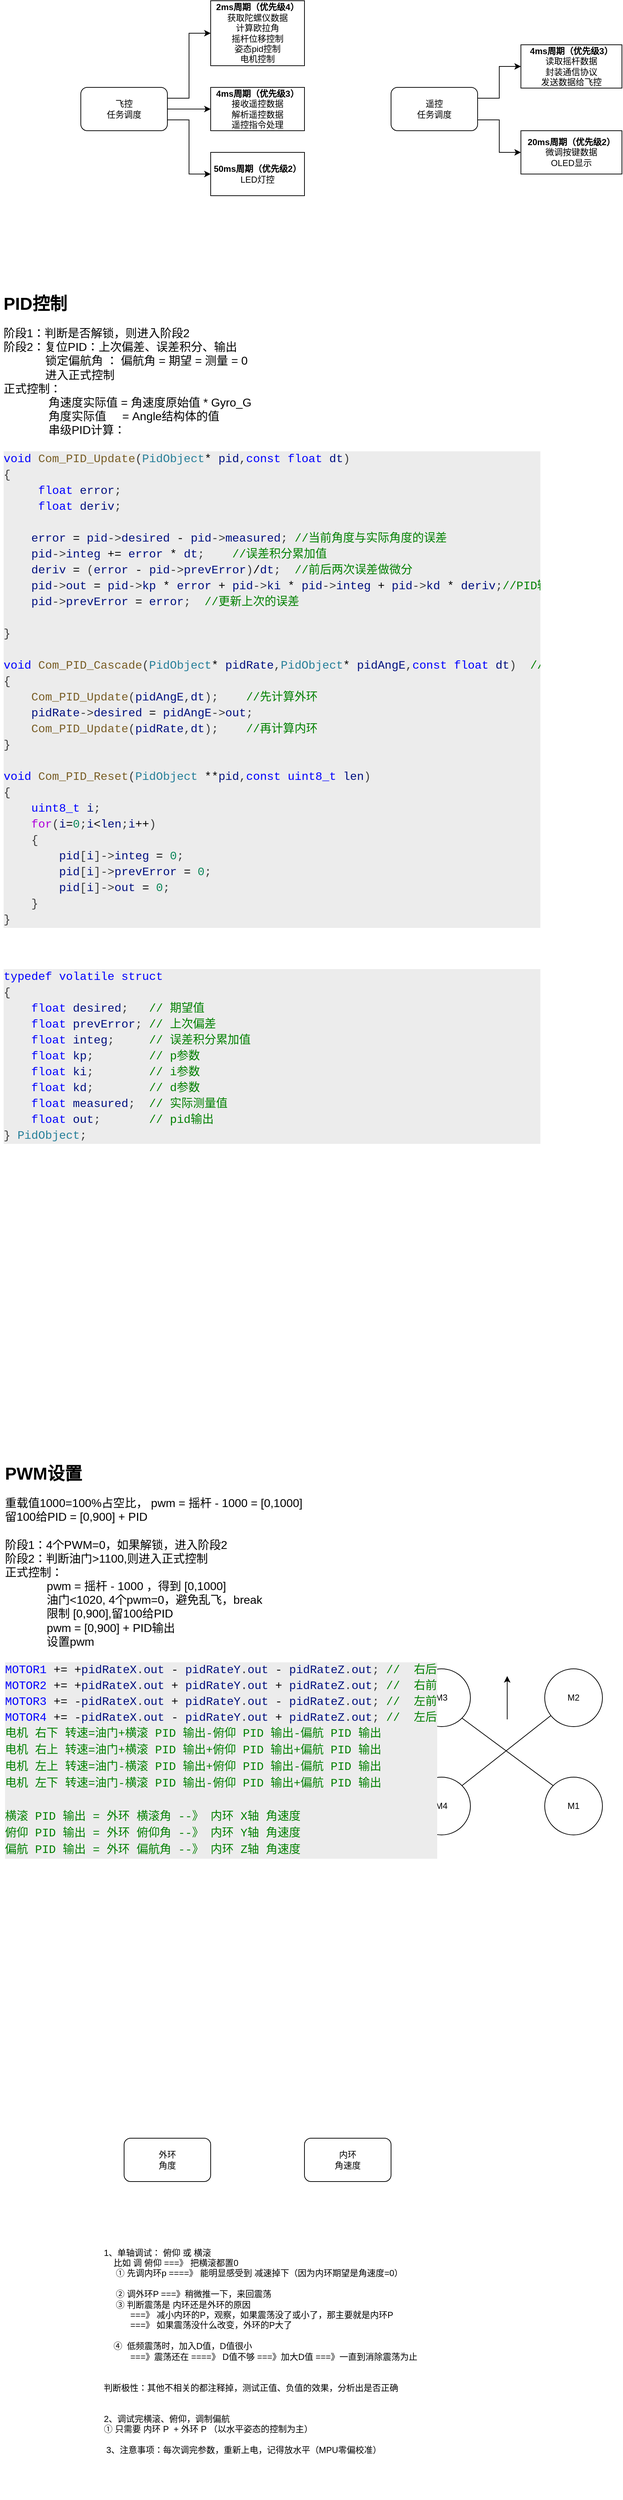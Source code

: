 <mxfile version="12.2.2" type="device" pages="1"><diagram id="qBpUpjj7icxLKavNdOVj" name="第 1 页"><mxGraphModel dx="1010" dy="579" grid="1" gridSize="10" guides="1" tooltips="1" connect="1" arrows="1" fold="1" page="1" pageScale="1" pageWidth="827" pageHeight="1169" math="0" shadow="0"><root><mxCell id="0"/><mxCell id="1" parent="0"/><mxCell id="SMxBksWZD5Vwposa4yzb-23" style="edgeStyle=orthogonalEdgeStyle;rounded=0;orthogonalLoop=1;jettySize=auto;html=1;exitX=1;exitY=0.25;exitDx=0;exitDy=0;entryX=0;entryY=0.5;entryDx=0;entryDy=0;" parent="1" source="SMxBksWZD5Vwposa4yzb-1" target="SMxBksWZD5Vwposa4yzb-3" edge="1"><mxGeometry relative="1" as="geometry"/></mxCell><mxCell id="SMxBksWZD5Vwposa4yzb-24" style="edgeStyle=orthogonalEdgeStyle;rounded=0;orthogonalLoop=1;jettySize=auto;html=1;exitX=1;exitY=0.5;exitDx=0;exitDy=0;entryX=0;entryY=0.5;entryDx=0;entryDy=0;" parent="1" source="SMxBksWZD5Vwposa4yzb-1" target="SMxBksWZD5Vwposa4yzb-4" edge="1"><mxGeometry relative="1" as="geometry"/></mxCell><mxCell id="SMxBksWZD5Vwposa4yzb-25" style="edgeStyle=orthogonalEdgeStyle;rounded=0;orthogonalLoop=1;jettySize=auto;html=1;exitX=1;exitY=0.75;exitDx=0;exitDy=0;entryX=0;entryY=0.5;entryDx=0;entryDy=0;" parent="1" source="SMxBksWZD5Vwposa4yzb-1" target="SMxBksWZD5Vwposa4yzb-7" edge="1"><mxGeometry relative="1" as="geometry"/></mxCell><mxCell id="SMxBksWZD5Vwposa4yzb-1" value="飞控&lt;br&gt;任务调度" style="rounded=1;whiteSpace=wrap;html=1;" parent="1" vertex="1"><mxGeometry x="150" y="230" width="120" height="60" as="geometry"/></mxCell><mxCell id="SMxBksWZD5Vwposa4yzb-3" value="&lt;b&gt;2ms周期（优先级4）&lt;/b&gt;&lt;br&gt;获取陀螺仪数据&lt;br&gt;计算欧拉角&lt;br&gt;摇杆位移控制&lt;br&gt;姿态pid控制&lt;br&gt;电机控制" style="rounded=0;whiteSpace=wrap;html=1;" parent="1" vertex="1"><mxGeometry x="330" y="110" width="130" height="90" as="geometry"/></mxCell><mxCell id="SMxBksWZD5Vwposa4yzb-4" value="&lt;b&gt;4ms周期（优先级3）&lt;/b&gt;&lt;br&gt;接收遥控数据&lt;br&gt;解析遥控数据&lt;br&gt;遥控指令处理" style="rounded=0;whiteSpace=wrap;html=1;" parent="1" vertex="1"><mxGeometry x="330" y="230" width="130" height="60" as="geometry"/></mxCell><mxCell id="SMxBksWZD5Vwposa4yzb-7" value="&lt;b&gt;50ms周期（优先级2）&lt;/b&gt;&lt;br&gt;LED灯控" style="rounded=0;whiteSpace=wrap;html=1;" parent="1" vertex="1"><mxGeometry x="330" y="320" width="130" height="60" as="geometry"/></mxCell><mxCell id="SMxBksWZD5Vwposa4yzb-26" style="edgeStyle=orthogonalEdgeStyle;rounded=0;orthogonalLoop=1;jettySize=auto;html=1;exitX=1;exitY=0.25;exitDx=0;exitDy=0;entryX=0;entryY=0.5;entryDx=0;entryDy=0;" parent="1" source="SMxBksWZD5Vwposa4yzb-8" target="SMxBksWZD5Vwposa4yzb-10" edge="1"><mxGeometry relative="1" as="geometry"/></mxCell><mxCell id="SMxBksWZD5Vwposa4yzb-27" style="edgeStyle=orthogonalEdgeStyle;rounded=0;orthogonalLoop=1;jettySize=auto;html=1;exitX=1;exitY=0.75;exitDx=0;exitDy=0;entryX=0;entryY=0.5;entryDx=0;entryDy=0;" parent="1" source="SMxBksWZD5Vwposa4yzb-8" target="SMxBksWZD5Vwposa4yzb-11" edge="1"><mxGeometry relative="1" as="geometry"/></mxCell><mxCell id="SMxBksWZD5Vwposa4yzb-8" value="遥控&lt;br&gt;任务调度" style="rounded=1;whiteSpace=wrap;html=1;" parent="1" vertex="1"><mxGeometry x="580" y="230" width="120" height="60" as="geometry"/></mxCell><mxCell id="SMxBksWZD5Vwposa4yzb-10" value="&lt;b&gt;4ms周期（优先级3）&lt;br&gt;&lt;/b&gt;读取摇杆数据&lt;br&gt;封装通信协议&lt;br&gt;发送数据给飞控" style="rounded=0;whiteSpace=wrap;html=1;" parent="1" vertex="1"><mxGeometry x="760" y="171" width="140" height="60" as="geometry"/></mxCell><mxCell id="SMxBksWZD5Vwposa4yzb-11" value="&lt;b&gt;20ms周期（优先级2）&lt;/b&gt;&lt;br&gt;微调按键数据&lt;br&gt;OLED显示" style="rounded=0;whiteSpace=wrap;html=1;" parent="1" vertex="1"><mxGeometry x="760" y="290" width="140" height="60" as="geometry"/></mxCell><mxCell id="SMxBksWZD5Vwposa4yzb-28" value="&lt;h1&gt;PID控制&lt;/h1&gt;&lt;div style=&quot;font-size: 16px&quot;&gt;阶段1：判断是否解锁，则进入阶段2&lt;/div&gt;&lt;div style=&quot;font-size: 16px&quot;&gt;阶段2：复位PID：上次偏差、误差积分、输出&lt;/div&gt;&lt;div style=&quot;font-size: 16px&quot;&gt;&amp;nbsp; &amp;nbsp; &amp;nbsp; &amp;nbsp; &amp;nbsp; &amp;nbsp; &amp;nbsp;锁定偏航角 ： 偏航角 = 期望 = 测量 = 0&lt;/div&gt;&lt;div style=&quot;font-size: 16px&quot;&gt;&amp;nbsp; &amp;nbsp; &amp;nbsp; &amp;nbsp; &amp;nbsp; &amp;nbsp; &amp;nbsp;进入正式控制&lt;/div&gt;&lt;div style=&quot;font-size: 16px&quot;&gt;正式控制：&lt;/div&gt;&lt;div style=&quot;font-size: 16px&quot;&gt;&amp;nbsp; &amp;nbsp; &amp;nbsp; &amp;nbsp; &amp;nbsp; &amp;nbsp; &amp;nbsp; 角速度实际值 = 角速度原始值 * Gyro_G&amp;nbsp;&amp;nbsp;&lt;/div&gt;&lt;div style=&quot;font-size: 16px&quot;&gt;&amp;nbsp; &amp;nbsp; &amp;nbsp; &amp;nbsp; &amp;nbsp; &amp;nbsp; &amp;nbsp; 角度实际值&amp;nbsp; &amp;nbsp; &amp;nbsp;= Angle结构体的值&lt;/div&gt;&lt;div style=&quot;font-size: 16px&quot;&gt;&amp;nbsp; &amp;nbsp; &amp;nbsp; &amp;nbsp; &amp;nbsp; &amp;nbsp; &amp;nbsp; 串级PID计算：&amp;nbsp; &amp;nbsp;&lt;/div&gt;&lt;div style=&quot;font-size: 16px&quot;&gt;&lt;br&gt;&lt;/div&gt;&lt;div style=&quot;font-size: 16px&quot;&gt;&lt;div style=&quot;color: rgb(59 , 59 , 59) ; background-color: rgb(236 , 236 , 236) ; font-family: &amp;#34;consolas&amp;#34; , &amp;#34;courier new&amp;#34; , monospace ; line-height: 22px ; white-space: pre&quot;&gt;&lt;div&gt;&lt;span style=&quot;color: #0000ff&quot;&gt;void&lt;/span&gt; &lt;span style=&quot;color: #795e26&quot;&gt;Com_PID_Update&lt;/span&gt;(&lt;span style=&quot;color: #267f99&quot;&gt;PidObject&lt;/span&gt;&lt;span style=&quot;color: #000000&quot;&gt;*&lt;/span&gt; &lt;span style=&quot;color: #001080&quot;&gt;pid&lt;/span&gt;,&lt;span style=&quot;color: #0000ff&quot;&gt;const&lt;/span&gt; &lt;span style=&quot;color: #0000ff&quot;&gt;float&lt;/span&gt; &lt;span style=&quot;color: #001080&quot;&gt;dt&lt;/span&gt;)&lt;/div&gt;&lt;div&gt;{&lt;/div&gt;&lt;div&gt;&amp;nbsp; &amp;nbsp; &amp;nbsp;&lt;span style=&quot;color: #0000ff&quot;&gt;float&lt;/span&gt; &lt;span style=&quot;color: #001080&quot;&gt;error&lt;/span&gt;;&lt;/div&gt;&lt;div&gt;&amp;nbsp; &amp;nbsp; &amp;nbsp;&lt;span style=&quot;color: #0000ff&quot;&gt;float&lt;/span&gt; &lt;span style=&quot;color: #001080&quot;&gt;deriv&lt;/span&gt;;&lt;/div&gt;&lt;div&gt;&amp;nbsp; &amp;nbsp; &lt;/div&gt;&lt;div&gt;&amp;nbsp; &amp;nbsp; &lt;span style=&quot;color: #001080&quot;&gt;error&lt;/span&gt; &lt;span style=&quot;color: #000000&quot;&gt;=&lt;/span&gt; &lt;span style=&quot;color: #001080&quot;&gt;pid&lt;/span&gt;-&amp;gt;&lt;span style=&quot;color: #001080&quot;&gt;desired&lt;/span&gt; &lt;span style=&quot;color: #000000&quot;&gt;-&lt;/span&gt; &lt;span style=&quot;color: #001080&quot;&gt;pid&lt;/span&gt;-&amp;gt;&lt;span style=&quot;color: #001080&quot;&gt;measured&lt;/span&gt;;&lt;span style=&quot;color: #008000&quot;&gt; //当前角度与实际角度的误差&lt;/span&gt;&lt;/div&gt;&lt;div&gt;&amp;nbsp; &amp;nbsp; &lt;span style=&quot;color: #001080&quot;&gt;pid&lt;/span&gt;-&amp;gt;&lt;span style=&quot;color: #001080&quot;&gt;integ&lt;/span&gt; &lt;span style=&quot;color: #000000&quot;&gt;+=&lt;/span&gt; &lt;span style=&quot;color: #001080&quot;&gt;error&lt;/span&gt; &lt;span style=&quot;color: #000000&quot;&gt;*&lt;/span&gt; &lt;span style=&quot;color: #001080&quot;&gt;dt&lt;/span&gt;;&lt;span style=&quot;color: #008000&quot;&gt; &amp;nbsp; &amp;nbsp;//误差积分累加值&lt;/span&gt;&lt;/div&gt;&lt;div&gt;&amp;nbsp; &amp;nbsp; &lt;span style=&quot;color: #001080&quot;&gt;deriv&lt;/span&gt; &lt;span style=&quot;color: #000000&quot;&gt;=&lt;/span&gt; (&lt;span style=&quot;color: #001080&quot;&gt;error&lt;/span&gt; &lt;span style=&quot;color: #000000&quot;&gt;-&lt;/span&gt; &lt;span style=&quot;color: #001080&quot;&gt;pid&lt;/span&gt;-&amp;gt;&lt;span style=&quot;color: #001080&quot;&gt;prevError&lt;/span&gt;)&lt;span style=&quot;color: #000000&quot;&gt;/&lt;/span&gt;&lt;span style=&quot;color: #001080&quot;&gt;dt&lt;/span&gt;;&lt;span style=&quot;color: #008000&quot;&gt; &amp;nbsp;//前后两次误差做微分&lt;/span&gt;&lt;/div&gt;&lt;div&gt;&amp;nbsp; &amp;nbsp; &lt;span style=&quot;color: #001080&quot;&gt;pid&lt;/span&gt;-&amp;gt;&lt;span style=&quot;color: #001080&quot;&gt;out&lt;/span&gt; &lt;span style=&quot;color: #000000&quot;&gt;=&lt;/span&gt; &lt;span style=&quot;color: #001080&quot;&gt;pid&lt;/span&gt;-&amp;gt;&lt;span style=&quot;color: #001080&quot;&gt;kp&lt;/span&gt; &lt;span style=&quot;color: #000000&quot;&gt;*&lt;/span&gt; &lt;span style=&quot;color: #001080&quot;&gt;error&lt;/span&gt; &lt;span style=&quot;color: #000000&quot;&gt;+&lt;/span&gt; &lt;span style=&quot;color: #001080&quot;&gt;pid&lt;/span&gt;-&amp;gt;&lt;span style=&quot;color: #001080&quot;&gt;ki&lt;/span&gt; &lt;span style=&quot;color: #000000&quot;&gt;*&lt;/span&gt; &lt;span style=&quot;color: #001080&quot;&gt;pid&lt;/span&gt;-&amp;gt;&lt;span style=&quot;color: #001080&quot;&gt;integ&lt;/span&gt; &lt;span style=&quot;color: #000000&quot;&gt;+&lt;/span&gt; &lt;span style=&quot;color: #001080&quot;&gt;pid&lt;/span&gt;-&amp;gt;&lt;span style=&quot;color: #001080&quot;&gt;kd&lt;/span&gt; &lt;span style=&quot;color: #000000&quot;&gt;*&lt;/span&gt; &lt;span style=&quot;color: #001080&quot;&gt;deriv&lt;/span&gt;;&lt;span style=&quot;color: #008000&quot;&gt;//PID输出&lt;/span&gt; &lt;/div&gt;&lt;div&gt;&amp;nbsp; &amp;nbsp; &lt;span style=&quot;color: #001080&quot;&gt;pid&lt;/span&gt;-&amp;gt;&lt;span style=&quot;color: #001080&quot;&gt;prevError&lt;/span&gt; &lt;span style=&quot;color: #000000&quot;&gt;=&lt;/span&gt; &lt;span style=&quot;color: #001080&quot;&gt;error&lt;/span&gt;;&lt;span style=&quot;color: #008000&quot;&gt; &amp;nbsp;//更新上次的误差&lt;/span&gt;&lt;/div&gt;&lt;div&gt;&amp;nbsp; &amp;nbsp; &amp;nbsp; &amp;nbsp; &lt;/div&gt;&lt;div&gt;}&lt;/div&gt;&lt;div&gt;&lt;br&gt;&lt;/div&gt;&lt;div&gt;&lt;div style=&quot;font-family: &amp;#34;consolas&amp;#34; , &amp;#34;courier new&amp;#34; , monospace ; line-height: 22px&quot;&gt;&lt;div&gt;&lt;span style=&quot;color: #0000ff&quot;&gt;void&lt;/span&gt; &lt;span style=&quot;color: #795e26&quot;&gt;Com_PID_Cascade&lt;/span&gt;(&lt;span style=&quot;color: #267f99&quot;&gt;PidObject&lt;/span&gt;&lt;span style=&quot;color: #000000&quot;&gt;*&lt;/span&gt; &lt;span style=&quot;color: #001080&quot;&gt;pidRate&lt;/span&gt;,&lt;span style=&quot;color: #267f99&quot;&gt;PidObject&lt;/span&gt;&lt;span style=&quot;color: #000000&quot;&gt;*&lt;/span&gt; &lt;span style=&quot;color: #001080&quot;&gt;pidAngE&lt;/span&gt;,&lt;span style=&quot;color: #0000ff&quot;&gt;const&lt;/span&gt; &lt;span style=&quot;color: #0000ff&quot;&gt;float&lt;/span&gt; &lt;span style=&quot;color: #001080&quot;&gt;dt&lt;/span&gt;)&lt;span style=&quot;color: #008000&quot;&gt; &amp;nbsp;//串级PID&lt;/span&gt;&lt;/div&gt;&lt;div&gt;{ &amp;nbsp; &amp;nbsp;&lt;/div&gt;&lt;div&gt;&amp;nbsp; &amp;nbsp; &lt;span style=&quot;color: #795e26&quot;&gt;Com_PID_Update&lt;/span&gt;(&lt;span style=&quot;color: #001080&quot;&gt;pidAngE&lt;/span&gt;,&lt;span style=&quot;color: #001080&quot;&gt;dt&lt;/span&gt;);&lt;span style=&quot;color: #008000&quot;&gt; &amp;nbsp; &amp;nbsp;//先计算外环&lt;/span&gt;&lt;/div&gt;&lt;div&gt;&amp;nbsp; &amp;nbsp; &lt;span style=&quot;color: #001080&quot;&gt;pidRate&lt;/span&gt;-&amp;gt;&lt;span style=&quot;color: #001080&quot;&gt;desired&lt;/span&gt; &lt;span style=&quot;color: #000000&quot;&gt;=&lt;/span&gt; &lt;span style=&quot;color: #001080&quot;&gt;pidAngE&lt;/span&gt;-&amp;gt;&lt;span style=&quot;color: #001080&quot;&gt;out&lt;/span&gt;;&lt;/div&gt;&lt;div&gt;&amp;nbsp; &amp;nbsp; &lt;span style=&quot;color: #795e26&quot;&gt;Com_PID_Update&lt;/span&gt;(&lt;span style=&quot;color: #001080&quot;&gt;pidRate&lt;/span&gt;,&lt;span style=&quot;color: #001080&quot;&gt;dt&lt;/span&gt;);&lt;span style=&quot;color: #008000&quot;&gt; &amp;nbsp; &amp;nbsp;//再计算内环 &amp;nbsp;&lt;/span&gt;&lt;/div&gt;&lt;div&gt;}&lt;/div&gt;&lt;div&gt;&lt;br&gt;&lt;/div&gt;&lt;div&gt;&lt;div style=&quot;font-family: &amp;#34;consolas&amp;#34; , &amp;#34;courier new&amp;#34; , monospace ; line-height: 22px&quot;&gt;&lt;div&gt;&lt;span style=&quot;color: #0000ff&quot;&gt;void&lt;/span&gt; &lt;span style=&quot;color: #795e26&quot;&gt;Com_PID_Reset&lt;/span&gt;(&lt;span style=&quot;color: #267f99&quot;&gt;PidObject&lt;/span&gt; &lt;span style=&quot;color: #000000&quot;&gt;**&lt;/span&gt;&lt;span style=&quot;color: #001080&quot;&gt;pid&lt;/span&gt;,&lt;span style=&quot;color: #0000ff&quot;&gt;const&lt;/span&gt; &lt;span style=&quot;color: #0000ff&quot;&gt;uint8_t&lt;/span&gt; &lt;span style=&quot;color: #001080&quot;&gt;len&lt;/span&gt;)&lt;/div&gt;&lt;div&gt;{&lt;/div&gt;&lt;div&gt;&amp;nbsp; &amp;nbsp; &lt;span style=&quot;color: #0000ff&quot;&gt;uint8_t&lt;/span&gt; &lt;span style=&quot;color: #001080&quot;&gt;i&lt;/span&gt;;&lt;/div&gt;&lt;div&gt;&amp;nbsp; &amp;nbsp; &lt;span style=&quot;color: #af00db&quot;&gt;for&lt;/span&gt;(&lt;span style=&quot;color: #001080&quot;&gt;i&lt;/span&gt;&lt;span style=&quot;color: #000000&quot;&gt;=&lt;/span&gt;&lt;span style=&quot;color: #098658&quot;&gt;0&lt;/span&gt;;&lt;span style=&quot;color: #001080&quot;&gt;i&lt;/span&gt;&lt;span style=&quot;color: #000000&quot;&gt;&amp;lt;&lt;/span&gt;&lt;span style=&quot;color: #001080&quot;&gt;len&lt;/span&gt;;&lt;span style=&quot;color: #001080&quot;&gt;i&lt;/span&gt;&lt;span style=&quot;color: #000000&quot;&gt;++&lt;/span&gt;)&lt;/div&gt;&lt;div&gt;&amp;nbsp; &amp;nbsp; {&lt;/div&gt;&lt;div&gt;&amp;nbsp; &amp;nbsp; &amp;nbsp; &amp;nbsp; &lt;span style=&quot;color: #001080&quot;&gt;pid&lt;/span&gt;[&lt;span style=&quot;color: #001080&quot;&gt;i&lt;/span&gt;]-&amp;gt;&lt;span style=&quot;color: #001080&quot;&gt;integ&lt;/span&gt; &lt;span style=&quot;color: #000000&quot;&gt;=&lt;/span&gt; &lt;span style=&quot;color: #098658&quot;&gt;0&lt;/span&gt;;&lt;/div&gt;&lt;div&gt;&amp;nbsp; &amp;nbsp; &amp;nbsp; &amp;nbsp; &lt;span style=&quot;color: #001080&quot;&gt;pid&lt;/span&gt;[&lt;span style=&quot;color: #001080&quot;&gt;i&lt;/span&gt;]-&amp;gt;&lt;span style=&quot;color: #001080&quot;&gt;prevError&lt;/span&gt; &lt;span style=&quot;color: #000000&quot;&gt;=&lt;/span&gt; &lt;span style=&quot;color: #098658&quot;&gt;0&lt;/span&gt;;&lt;/div&gt;&lt;div&gt;&amp;nbsp; &amp;nbsp; &amp;nbsp; &amp;nbsp; &lt;span style=&quot;color: #001080&quot;&gt;pid&lt;/span&gt;[&lt;span style=&quot;color: #001080&quot;&gt;i&lt;/span&gt;]-&amp;gt;&lt;span style=&quot;color: #001080&quot;&gt;out&lt;/span&gt; &lt;span style=&quot;color: #000000&quot;&gt;=&lt;/span&gt; &lt;span style=&quot;color: #098658&quot;&gt;0&lt;/span&gt;;&lt;/div&gt;&lt;div&gt;&amp;nbsp; &amp;nbsp; }&lt;/div&gt;&lt;div&gt;}&lt;/div&gt;&lt;/div&gt;&lt;/div&gt;&lt;/div&gt;&lt;/div&gt;&lt;/div&gt;&lt;/div&gt;&lt;div style=&quot;font-size: 16px&quot;&gt;&lt;br&gt;&lt;/div&gt;&lt;div style=&quot;font-size: 16px&quot;&gt;&lt;br&gt;&lt;/div&gt;&lt;div style=&quot;font-size: 16px&quot;&gt;&lt;br&gt;&lt;/div&gt;&lt;div style=&quot;font-size: 16px&quot;&gt;&lt;div style=&quot;color: rgb(59 , 59 , 59) ; background-color: rgb(236 , 236 , 236) ; font-family: &amp;#34;consolas&amp;#34; , &amp;#34;courier new&amp;#34; , monospace ; line-height: 22px ; white-space: pre&quot;&gt;&lt;div&gt;&lt;span style=&quot;color: #0000ff&quot;&gt;typedef&lt;/span&gt; &lt;span style=&quot;color: #0000ff&quot;&gt;volatile&lt;/span&gt; &lt;span style=&quot;color: #0000ff&quot;&gt;struct&lt;/span&gt;&lt;/div&gt;&lt;div&gt;{&lt;/div&gt;&lt;div&gt;&amp;nbsp; &amp;nbsp; &lt;span style=&quot;color: #0000ff&quot;&gt;float&lt;/span&gt; &lt;span style=&quot;color: #001080&quot;&gt;desired&lt;/span&gt;;&lt;span style=&quot;color: #008000&quot;&gt; &amp;nbsp; // 期望值&lt;/span&gt;&lt;/div&gt;&lt;div&gt;&amp;nbsp; &amp;nbsp; &lt;span style=&quot;color: #0000ff&quot;&gt;float&lt;/span&gt; &lt;span style=&quot;color: #001080&quot;&gt;prevError&lt;/span&gt;;&lt;span style=&quot;color: #008000&quot;&gt; // 上次偏差&lt;/span&gt;&lt;/div&gt;&lt;div&gt;&amp;nbsp; &amp;nbsp; &lt;span style=&quot;color: #0000ff&quot;&gt;float&lt;/span&gt; &lt;span style=&quot;color: #001080&quot;&gt;integ&lt;/span&gt;;&lt;span style=&quot;color: #008000&quot;&gt; &amp;nbsp; &amp;nbsp; // 误差积分累加值&lt;/span&gt;&lt;/div&gt;&lt;div&gt;&amp;nbsp; &amp;nbsp; &lt;span style=&quot;color: #0000ff&quot;&gt;float&lt;/span&gt; &lt;span style=&quot;color: #001080&quot;&gt;kp&lt;/span&gt;;&lt;span style=&quot;color: #008000&quot;&gt; &amp;nbsp; &amp;nbsp; &amp;nbsp; &amp;nbsp;// p参数&lt;/span&gt;&lt;/div&gt;&lt;div&gt;&amp;nbsp; &amp;nbsp; &lt;span style=&quot;color: #0000ff&quot;&gt;float&lt;/span&gt; &lt;span style=&quot;color: #001080&quot;&gt;ki&lt;/span&gt;;&lt;span style=&quot;color: #008000&quot;&gt; &amp;nbsp; &amp;nbsp; &amp;nbsp; &amp;nbsp;// i参数&lt;/span&gt;&lt;/div&gt;&lt;div&gt;&amp;nbsp; &amp;nbsp; &lt;span style=&quot;color: #0000ff&quot;&gt;float&lt;/span&gt; &lt;span style=&quot;color: #001080&quot;&gt;kd&lt;/span&gt;;&lt;span style=&quot;color: #008000&quot;&gt; &amp;nbsp; &amp;nbsp; &amp;nbsp; &amp;nbsp;// d参数&lt;/span&gt;&lt;/div&gt;&lt;div&gt;&amp;nbsp; &amp;nbsp; &lt;span style=&quot;color: #0000ff&quot;&gt;float&lt;/span&gt; &lt;span style=&quot;color: #001080&quot;&gt;measured&lt;/span&gt;;&lt;span style=&quot;color: #008000&quot;&gt; &amp;nbsp;// 实际测量值&lt;/span&gt;&lt;/div&gt;&lt;div&gt;&amp;nbsp; &amp;nbsp; &lt;span style=&quot;color: #0000ff&quot;&gt;float&lt;/span&gt; &lt;span style=&quot;color: #001080&quot;&gt;out&lt;/span&gt;;&lt;span style=&quot;color: #008000&quot;&gt; &amp;nbsp; &amp;nbsp; &amp;nbsp; // pid输出&lt;/span&gt;&lt;/div&gt;&lt;div&gt;} &lt;span style=&quot;color: #267f99&quot;&gt;PidObject&lt;/span&gt;;&lt;/div&gt;&lt;/div&gt;&lt;/div&gt;" style="text;html=1;strokeColor=none;fillColor=none;spacing=5;spacingTop=-20;whiteSpace=wrap;overflow=hidden;rounded=0;" parent="1" vertex="1"><mxGeometry x="38" y="510" width="752" height="1210" as="geometry"/></mxCell><mxCell id="SMxBksWZD5Vwposa4yzb-22" value="" style="group" parent="1" vertex="1" connectable="0"><mxGeometry x="610" y="2420" width="263" height="290" as="geometry"/></mxCell><mxCell id="SMxBksWZD5Vwposa4yzb-13" value="M1" style="ellipse;whiteSpace=wrap;html=1;aspect=fixed;" parent="SMxBksWZD5Vwposa4yzb-22" vertex="1"><mxGeometry x="183" y="150" width="80" height="80" as="geometry"/></mxCell><mxCell id="SMxBksWZD5Vwposa4yzb-14" value="M2" style="ellipse;whiteSpace=wrap;html=1;aspect=fixed;" parent="SMxBksWZD5Vwposa4yzb-22" vertex="1"><mxGeometry x="183" width="80" height="80" as="geometry"/></mxCell><mxCell id="SMxBksWZD5Vwposa4yzb-15" value="M3" style="ellipse;whiteSpace=wrap;html=1;aspect=fixed;" parent="SMxBksWZD5Vwposa4yzb-22" vertex="1"><mxGeometry width="80" height="80" as="geometry"/></mxCell><mxCell id="SMxBksWZD5Vwposa4yzb-16" value="M4" style="ellipse;whiteSpace=wrap;html=1;aspect=fixed;" parent="SMxBksWZD5Vwposa4yzb-22" vertex="1"><mxGeometry y="150" width="80" height="80" as="geometry"/></mxCell><mxCell id="SMxBksWZD5Vwposa4yzb-17" value="" style="endArrow=none;html=1;exitX=1;exitY=0;exitDx=0;exitDy=0;" parent="SMxBksWZD5Vwposa4yzb-22" source="SMxBksWZD5Vwposa4yzb-16" target="SMxBksWZD5Vwposa4yzb-14" edge="1"><mxGeometry width="50" height="50" relative="1" as="geometry"><mxPoint x="110" y="160" as="sourcePoint"/><mxPoint x="160" y="110" as="targetPoint"/></mxGeometry></mxCell><mxCell id="SMxBksWZD5Vwposa4yzb-20" value="" style="endArrow=none;html=1;exitX=1;exitY=1;exitDx=0;exitDy=0;entryX=0;entryY=0;entryDx=0;entryDy=0;" parent="SMxBksWZD5Vwposa4yzb-22" source="SMxBksWZD5Vwposa4yzb-15" target="SMxBksWZD5Vwposa4yzb-13" edge="1"><mxGeometry width="50" height="50" relative="1" as="geometry"><mxPoint x="130" y="175" as="sourcePoint"/><mxPoint x="180" y="125" as="targetPoint"/></mxGeometry></mxCell><mxCell id="SMxBksWZD5Vwposa4yzb-21" value="" style="endArrow=classic;html=1;" parent="SMxBksWZD5Vwposa4yzb-22" edge="1"><mxGeometry width="50" height="50" relative="1" as="geometry"><mxPoint x="131" y="70" as="sourcePoint"/><mxPoint x="131" y="10" as="targetPoint"/></mxGeometry></mxCell><mxCell id="SMxBksWZD5Vwposa4yzb-12" value="&lt;h1&gt;PWM设置&lt;/h1&gt;&lt;div style=&quot;font-size: 16px&quot;&gt;&lt;font style=&quot;font-size: 16px&quot;&gt;重载值1000=100%占空比， pwm = 摇杆 - 1000 = [0,1000]&amp;nbsp;&amp;nbsp;&lt;/font&gt;&lt;/div&gt;&lt;div style=&quot;font-size: 16px&quot;&gt;&lt;font style=&quot;font-size: 16px&quot;&gt;留100给PID = [0,900] + PID&lt;/font&gt;&lt;/div&gt;&lt;div style=&quot;font-size: 16px&quot;&gt;&lt;font style=&quot;font-size: 16px&quot;&gt;&lt;br&gt;&lt;/font&gt;&lt;/div&gt;&lt;div style=&quot;font-size: 16px&quot;&gt;阶段1：4个PWM=0，如果解锁，进入阶段2&lt;/div&gt;&lt;div style=&quot;font-size: 16px&quot;&gt;阶段2：判断油门&amp;gt;1100,则进入正式控制&lt;/div&gt;&lt;div style=&quot;font-size: 16px&quot;&gt;正式控制：&lt;/div&gt;&lt;div style=&quot;font-size: 16px&quot;&gt;&amp;nbsp; &amp;nbsp; &amp;nbsp; &amp;nbsp; &amp;nbsp; &amp;nbsp; &amp;nbsp;pwm = 摇杆 - 1000 ，得到 [0,1000]&lt;/div&gt;&lt;div style=&quot;font-size: 16px&quot;&gt;&amp;nbsp; &amp;nbsp; &amp;nbsp; &amp;nbsp; &amp;nbsp; &amp;nbsp; &amp;nbsp;油门&amp;lt;1020, 4个pwm=0，避免乱飞，break&lt;/div&gt;&lt;div style=&quot;font-size: 16px&quot;&gt;&amp;nbsp; &amp;nbsp; &amp;nbsp; &amp;nbsp; &amp;nbsp; &amp;nbsp; &amp;nbsp;限制 [0,900],留100给PID&lt;/div&gt;&lt;div style=&quot;font-size: 16px&quot;&gt;&amp;nbsp; &amp;nbsp; &amp;nbsp; &amp;nbsp; &amp;nbsp; &amp;nbsp; &amp;nbsp;pwm = [0,900] + PID输出&lt;/div&gt;&lt;div style=&quot;font-size: 16px&quot;&gt;&amp;nbsp; &amp;nbsp; &amp;nbsp; &amp;nbsp; &amp;nbsp; &amp;nbsp; &amp;nbsp;设置pwm&lt;span&gt;&amp;nbsp; &amp;nbsp; &amp;nbsp; &amp;nbsp; &amp;nbsp; &amp;nbsp; &amp;nbsp;&lt;/span&gt;&lt;/div&gt;&lt;div style=&quot;font-size: 16px&quot;&gt;&lt;br&gt;&lt;/div&gt;&lt;div&gt;&lt;div style=&quot;background-color: rgb(236 , 236 , 236) ; line-height: 22px&quot;&gt;&lt;div style=&quot;color: rgb(59 , 59 , 59) ; font-family: &amp;#34;consolas&amp;#34; , &amp;#34;courier new&amp;#34; , monospace ; font-size: 16px ; white-space: pre&quot;&gt;&lt;span style=&quot;color: #0000ff&quot;&gt;MOTOR1&lt;/span&gt; &lt;span style=&quot;color: #000000&quot;&gt;+=&lt;/span&gt; &lt;span style=&quot;color: #000000&quot;&gt;+&lt;/span&gt;&lt;span style=&quot;color: #001080&quot;&gt;pidRateX&lt;/span&gt;.&lt;span style=&quot;color: #001080&quot;&gt;out&lt;/span&gt; &lt;span style=&quot;color: #000000&quot;&gt;-&lt;/span&gt; &lt;span style=&quot;color: #001080&quot;&gt;pidRateY&lt;/span&gt;.&lt;span style=&quot;color: #001080&quot;&gt;out&lt;/span&gt; &lt;span style=&quot;color: #000000&quot;&gt;-&lt;/span&gt; &lt;span style=&quot;color: #001080&quot;&gt;pidRateZ&lt;/span&gt;.&lt;span style=&quot;color: #001080&quot;&gt;out&lt;/span&gt;;&lt;span style=&quot;color: #008000&quot;&gt; // &amp;nbsp;右后&lt;/span&gt;&lt;/div&gt;&lt;div style=&quot;color: rgb(59 , 59 , 59) ; font-family: &amp;#34;consolas&amp;#34; , &amp;#34;courier new&amp;#34; , monospace ; font-size: 16px ; white-space: pre&quot;&gt;&lt;span style=&quot;color: #0000ff&quot;&gt;MOTOR2&lt;/span&gt; &lt;span style=&quot;color: #000000&quot;&gt;+=&lt;/span&gt; &lt;span style=&quot;color: #000000&quot;&gt;+&lt;/span&gt;&lt;span style=&quot;color: #001080&quot;&gt;pidRateX&lt;/span&gt;.&lt;span style=&quot;color: #001080&quot;&gt;out&lt;/span&gt; &lt;span style=&quot;color: #000000&quot;&gt;+&lt;/span&gt; &lt;span style=&quot;color: #001080&quot;&gt;pidRateY&lt;/span&gt;.&lt;span style=&quot;color: #001080&quot;&gt;out&lt;/span&gt; &lt;span style=&quot;color: #000000&quot;&gt;+&lt;/span&gt; &lt;span style=&quot;color: #001080&quot;&gt;pidRateZ&lt;/span&gt;.&lt;span style=&quot;color: #001080&quot;&gt;out&lt;/span&gt;;&lt;span style=&quot;color: #008000&quot;&gt; // &amp;nbsp;右前&lt;/span&gt;&lt;/div&gt;&lt;div style=&quot;color: rgb(59 , 59 , 59) ; font-family: &amp;#34;consolas&amp;#34; , &amp;#34;courier new&amp;#34; , monospace ; font-size: 16px ; white-space: pre&quot;&gt;&lt;span style=&quot;color: #0000ff&quot;&gt;MOTOR3&lt;/span&gt; &lt;span style=&quot;color: #000000&quot;&gt;+=&lt;/span&gt; &lt;span style=&quot;color: #000000&quot;&gt;-&lt;/span&gt;&lt;span style=&quot;color: #001080&quot;&gt;pidRateX&lt;/span&gt;.&lt;span style=&quot;color: #001080&quot;&gt;out&lt;/span&gt; &lt;span style=&quot;color: #000000&quot;&gt;+&lt;/span&gt; &lt;span style=&quot;color: #001080&quot;&gt;pidRateY&lt;/span&gt;.&lt;span style=&quot;color: #001080&quot;&gt;out&lt;/span&gt; &lt;span style=&quot;color: #000000&quot;&gt;-&lt;/span&gt; &lt;span style=&quot;color: #001080&quot;&gt;pidRateZ&lt;/span&gt;.&lt;span style=&quot;color: #001080&quot;&gt;out&lt;/span&gt;;&lt;span style=&quot;color: #008000&quot;&gt; // &amp;nbsp;左前&lt;/span&gt;&lt;/div&gt;&lt;div style=&quot;color: rgb(59 , 59 , 59) ; font-family: &amp;#34;consolas&amp;#34; , &amp;#34;courier new&amp;#34; , monospace ; font-size: 16px ; white-space: pre&quot;&gt;&lt;span style=&quot;color: #0000ff&quot;&gt;MOTOR4&lt;/span&gt; &lt;span style=&quot;color: #000000&quot;&gt;+=&lt;/span&gt; &lt;span style=&quot;color: #000000&quot;&gt;-&lt;/span&gt;&lt;span style=&quot;color: #001080&quot;&gt;pidRateX&lt;/span&gt;.&lt;span style=&quot;color: #001080&quot;&gt;out&lt;/span&gt; &lt;span style=&quot;color: #000000&quot;&gt;-&lt;/span&gt; &lt;span style=&quot;color: #001080&quot;&gt;pidRateY&lt;/span&gt;.&lt;span style=&quot;color: #001080&quot;&gt;out&lt;/span&gt; &lt;span style=&quot;color: #000000&quot;&gt;+&lt;/span&gt; &lt;span style=&quot;color: #001080&quot;&gt;pidRateZ&lt;/span&gt;.&lt;span style=&quot;color: #001080&quot;&gt;out&lt;/span&gt;;&lt;span style=&quot;color: #008000&quot;&gt; // &amp;nbsp;左后&lt;/span&gt;&lt;/div&gt;&lt;div&gt;&lt;font color=&quot;#008000&quot; face=&quot;consolas, courier new, monospace&quot;&gt;&lt;span style=&quot;font-size: 16px ; white-space: pre&quot;&gt;电机 右下 转速=油门+横滚 PID 输出-俯仰 PID 输出-偏航 PID 输出&lt;br&gt;电机 右上 转速=油门+横滚 PID 输出+俯仰 PID 输出+偏航 PID 输出&lt;br&gt;电机 左上 转速=油门-横滚 PID 输出+俯仰 PID 输出-偏航 PID 输出&lt;br&gt;电机 左下 转速=油门-横滚 PID 输出-俯仰 PID 输出+偏航 PID 输出&lt;br&gt;&lt;br&gt;横滚 PID 输出 = 外环 横滚角 --》 内环 X轴 角速度&lt;br&gt;俯仰 PID 输出 = 外环 俯仰角 --》 内环 Y轴 角速度&lt;br&gt;偏航 PID 输出 = 外环 偏航角 --》 内环 Z轴 角速度&lt;/span&gt;&lt;/font&gt;&lt;br&gt;&lt;/div&gt;&lt;/div&gt;&lt;/div&gt;" style="text;html=1;strokeColor=none;fillColor=none;spacing=5;spacingTop=-20;whiteSpace=wrap;overflow=hidden;rounded=0;" parent="SMxBksWZD5Vwposa4yzb-22" vertex="1"><mxGeometry x="-570" y="-290" width="700" height="580" as="geometry"/></mxCell><mxCell id="Xb-Sal6KUD4tRQsX2wqu-1" value="外环&lt;br&gt;角度" style="rounded=1;whiteSpace=wrap;html=1;" parent="1" vertex="1"><mxGeometry x="210" y="3070" width="120" height="60" as="geometry"/></mxCell><mxCell id="Xb-Sal6KUD4tRQsX2wqu-2" value="内环&lt;br&gt;角速度" style="rounded=1;whiteSpace=wrap;html=1;" parent="1" vertex="1"><mxGeometry x="460" y="3070" width="120" height="60" as="geometry"/></mxCell><mxCell id="Xb-Sal6KUD4tRQsX2wqu-3" value="1、单轴调试： 俯仰 或 横滚&lt;br&gt;&amp;nbsp; &amp;nbsp; 比如 调 俯仰 ===》 把横滚都置0&lt;br&gt;&amp;nbsp; &amp;nbsp; &amp;nbsp;① 先调内环p ====》 能明显感受到 减速掉下（因为内环期望是角速度=0）&lt;br&gt;&lt;br&gt;&amp;nbsp; &amp;nbsp; &amp;nbsp;② 调外环P ===》稍微推一下，来回震荡&amp;nbsp;&lt;br&gt;&amp;nbsp; &amp;nbsp; &amp;nbsp;③ 判断震荡是 内环还是外环的原因&lt;br&gt;&amp;nbsp; &amp;nbsp; &amp;nbsp; &amp;nbsp; &amp;nbsp; &amp;nbsp;===》 减小内环的P，观察，如果震荡没了或小了，那主要就是内环P&lt;br&gt;&amp;nbsp; &amp;nbsp; &amp;nbsp; &amp;nbsp; &amp;nbsp; &amp;nbsp;===》 如果震荡没什么改变，外环的P大了&lt;br&gt;&lt;br&gt;&amp;nbsp; &amp;nbsp; ④&amp;nbsp; 低频震荡时，加入D值，D值很小&lt;br&gt;&amp;nbsp; &amp;nbsp; &amp;nbsp; &amp;nbsp; &amp;nbsp; &amp;nbsp;===》震荡还在 ====》 D值不够 ===》加大D值 ===》一直到消除震荡为止&lt;br&gt;&lt;br&gt;&lt;br&gt;判断极性：其他不相关的都注释掉，测试正值、负值的效果，分析出是否正确&amp;nbsp;&lt;br&gt;&lt;br&gt;&lt;br&gt;2、调试完横滚、俯仰，调制偏航&lt;br&gt;① 只需要 内环 P&amp;nbsp; + 外环 P （以水平姿态的控制为主）&lt;br&gt;&lt;br&gt;&amp;nbsp;3、注意事项：每次调完参数，重新上电，记得放水平（MPU零偏校准）" style="text;html=1;strokeColor=none;fillColor=none;align=left;verticalAlign=middle;whiteSpace=wrap;rounded=0;" parent="1" vertex="1"><mxGeometry x="180" y="3160" width="550" height="410" as="geometry"/></mxCell></root></mxGraphModel></diagram></mxfile>